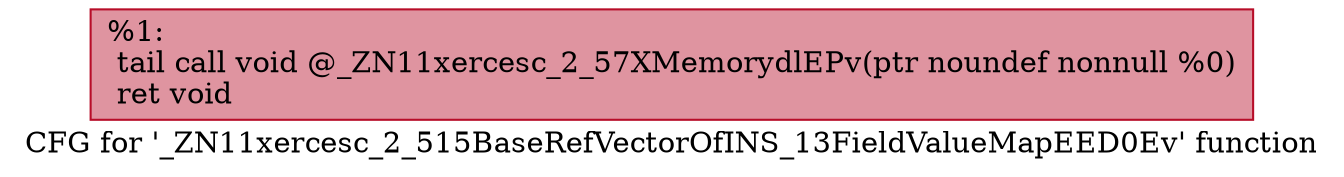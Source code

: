 digraph "CFG for '_ZN11xercesc_2_515BaseRefVectorOfINS_13FieldValueMapEED0Ev' function" {
	label="CFG for '_ZN11xercesc_2_515BaseRefVectorOfINS_13FieldValueMapEED0Ev' function";

	Node0x560876e38260 [shape=record,color="#b70d28ff", style=filled, fillcolor="#b70d2870",label="{%1:\l  tail call void @_ZN11xercesc_2_57XMemorydlEPv(ptr noundef nonnull %0)\l  ret void\l}"];
}
